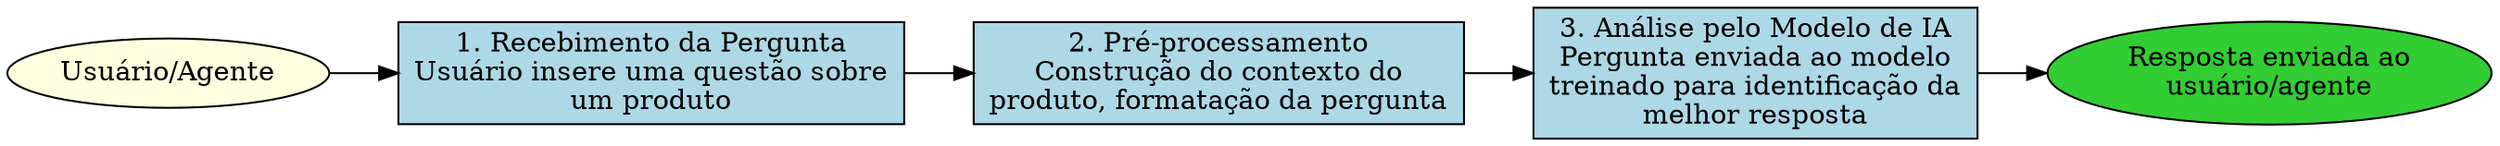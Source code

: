 
digraph nlp_process {
    rankdir=LR;
    nodesep=3
    
    node [shape=box, style=filled, fillcolor=lightblue];

    Usuario [label="Usuário/Agente", shape=ellipse, fillcolor=lightyellow];
    Recebimento [label="1. Recebimento da Pergunta\nUsuário insere uma questão sobre\num produto"];
    PreProcessamento [label="2. Pré-processamento\nConstrução do contexto do\nproduto, formatação da pergunta"];
    AnaliseIA [label="3. Análise pelo Modelo de IA\nPergunta enviada ao modelo\ntreinado para identificação da\nmelhor resposta"];

    // PosProcessamento [label="4. Pós-processamento\nVerificação da relevância e ajuste da resposta", fillcolor=crimson];

    Resposta [label="Resposta enviada ao\nusuário/agente", shape=ellipse, fillcolor=limegreen];

    Usuario -> Recebimento;
    Recebimento -> PreProcessamento;
    PreProcessamento -> AnaliseIA -> Resposta;
    // AnaliseIA -> PosProcessamento;
    // PosProcessamento -> Resposta;
}